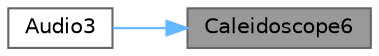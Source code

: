 digraph "Caleidoscope6"
{
 // INTERACTIVE_SVG=YES
 // LATEX_PDF_SIZE
  bgcolor="transparent";
  edge [fontname=Helvetica,fontsize=10,labelfontname=Helvetica,labelfontsize=10];
  node [fontname=Helvetica,fontsize=10,shape=box,height=0.2,width=0.4];
  rankdir="RL";
  Node1 [id="Node000001",label="Caleidoscope6",height=0.2,width=0.4,color="gray40", fillcolor="grey60", style="filled", fontcolor="black",tooltip=" "];
  Node1 -> Node2 [id="edge1_Node000001_Node000002",dir="back",color="steelblue1",style="solid",tooltip=" "];
  Node2 [id="Node000002",label="Audio3",height=0.2,width=0.4,color="grey40", fillcolor="white", style="filled",URL="$d6/d43/funky_8cpp_a4b8e27b9a194ec6a26457cd177a9e8bd.html#a4b8e27b9a194ec6a26457cd177a9e8bd",tooltip=" "];
}
